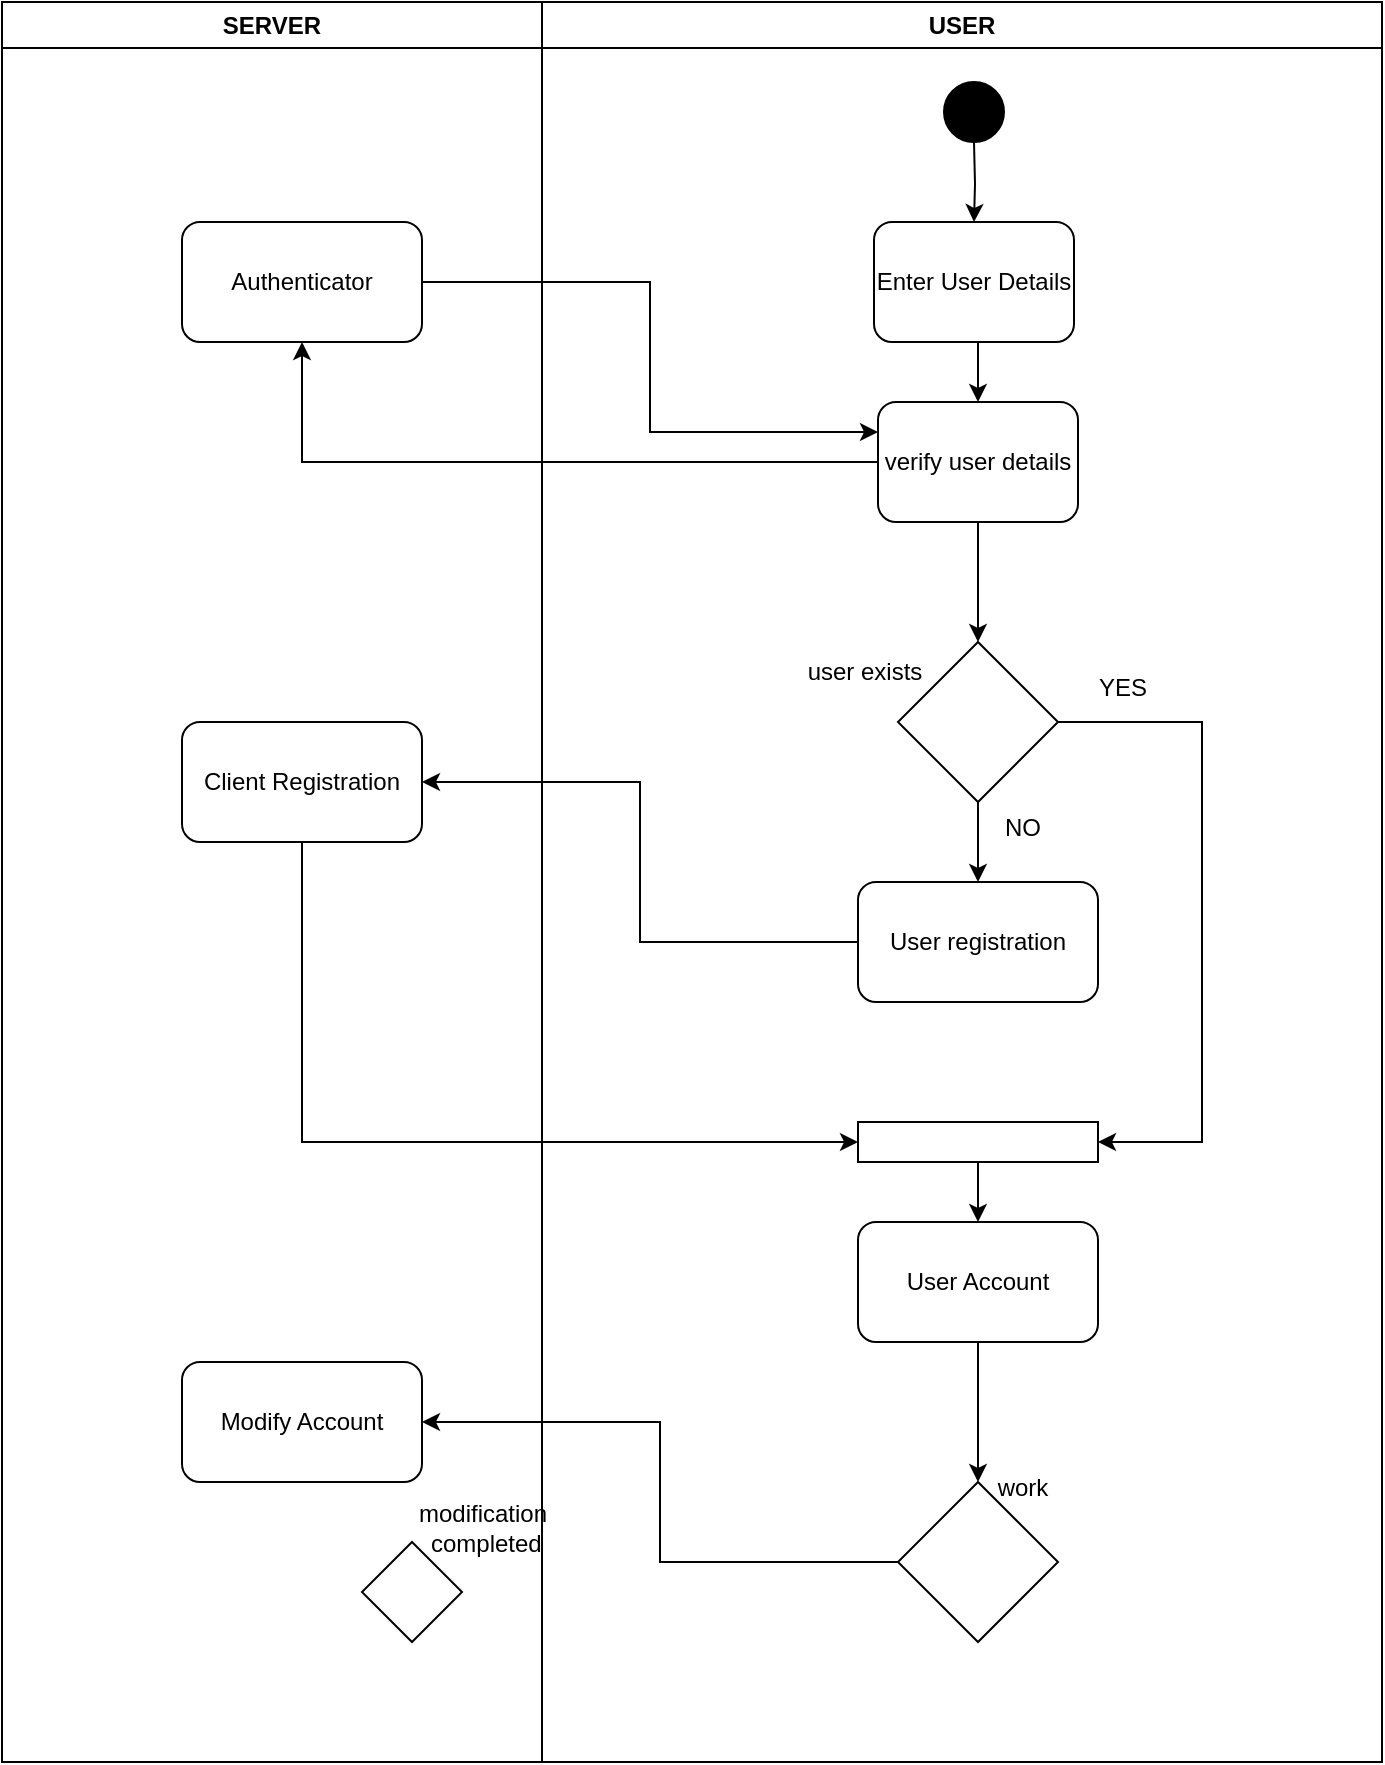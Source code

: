 <mxfile version="24.0.0" type="github">
  <diagram id="prtHgNgQTEPvFCAcTncT" name="Page-1">
    <mxGraphModel dx="1290" dy="605" grid="1" gridSize="10" guides="1" tooltips="1" connect="1" arrows="1" fold="1" page="1" pageScale="1" pageWidth="827" pageHeight="1169" math="0" shadow="0">
      <root>
        <mxCell id="0" />
        <mxCell id="1" parent="0" />
        <mxCell id="Ph-Yry3BAkA_j3NdTSEP-2" value="USER" style="swimlane;whiteSpace=wrap;html=1;" vertex="1" parent="1">
          <mxGeometry x="340" y="120" width="420" height="880" as="geometry" />
        </mxCell>
        <mxCell id="Ph-Yry3BAkA_j3NdTSEP-7" style="edgeStyle=orthogonalEdgeStyle;rounded=0;orthogonalLoop=1;jettySize=auto;html=1;entryX=0.5;entryY=0;entryDx=0;entryDy=0;fontFamily=Helvetica;fontSize=12;fontColor=default;" edge="1" parent="Ph-Yry3BAkA_j3NdTSEP-2" target="Ph-Yry3BAkA_j3NdTSEP-6">
          <mxGeometry relative="1" as="geometry">
            <mxPoint x="216" y="70" as="sourcePoint" />
          </mxGeometry>
        </mxCell>
        <mxCell id="Ph-Yry3BAkA_j3NdTSEP-5" value="" style="ellipse;whiteSpace=wrap;html=1;aspect=fixed;color:black;fillColor=#000000;" vertex="1" parent="Ph-Yry3BAkA_j3NdTSEP-2">
          <mxGeometry x="201" y="40" width="30" height="30" as="geometry" />
        </mxCell>
        <mxCell id="Ph-Yry3BAkA_j3NdTSEP-9" style="edgeStyle=orthogonalEdgeStyle;rounded=0;orthogonalLoop=1;jettySize=auto;html=1;exitX=0.5;exitY=1;exitDx=0;exitDy=0;entryX=0.5;entryY=0;entryDx=0;entryDy=0;fontFamily=Helvetica;fontSize=12;fontColor=default;" edge="1" parent="Ph-Yry3BAkA_j3NdTSEP-2" source="Ph-Yry3BAkA_j3NdTSEP-6" target="Ph-Yry3BAkA_j3NdTSEP-8">
          <mxGeometry relative="1" as="geometry" />
        </mxCell>
        <mxCell id="Ph-Yry3BAkA_j3NdTSEP-6" value="Enter User Details" style="rounded=1;whiteSpace=wrap;html=1;strokeColor=default;align=center;verticalAlign=middle;fontFamily=Helvetica;fontSize=12;fontColor=default;fillColor=default;" vertex="1" parent="Ph-Yry3BAkA_j3NdTSEP-2">
          <mxGeometry x="166" y="110" width="100" height="60" as="geometry" />
        </mxCell>
        <mxCell id="Ph-Yry3BAkA_j3NdTSEP-14" style="edgeStyle=orthogonalEdgeStyle;rounded=0;orthogonalLoop=1;jettySize=auto;html=1;entryX=0.5;entryY=0;entryDx=0;entryDy=0;fontFamily=Helvetica;fontSize=12;fontColor=default;" edge="1" parent="Ph-Yry3BAkA_j3NdTSEP-2" source="Ph-Yry3BAkA_j3NdTSEP-8">
          <mxGeometry relative="1" as="geometry">
            <mxPoint x="218" y="320" as="targetPoint" />
          </mxGeometry>
        </mxCell>
        <mxCell id="Ph-Yry3BAkA_j3NdTSEP-8" value="verify user details" style="rounded=1;whiteSpace=wrap;html=1;strokeColor=default;align=center;verticalAlign=middle;fontFamily=Helvetica;fontSize=12;fontColor=default;fillColor=default;" vertex="1" parent="Ph-Yry3BAkA_j3NdTSEP-2">
          <mxGeometry x="168" y="200" width="100" height="60" as="geometry" />
        </mxCell>
        <mxCell id="Ph-Yry3BAkA_j3NdTSEP-17" style="edgeStyle=orthogonalEdgeStyle;rounded=0;orthogonalLoop=1;jettySize=auto;html=1;entryX=0.5;entryY=0;entryDx=0;entryDy=0;fontFamily=Helvetica;fontSize=12;fontColor=default;" edge="1" parent="Ph-Yry3BAkA_j3NdTSEP-2" source="Ph-Yry3BAkA_j3NdTSEP-13" target="Ph-Yry3BAkA_j3NdTSEP-16">
          <mxGeometry relative="1" as="geometry" />
        </mxCell>
        <mxCell id="Ph-Yry3BAkA_j3NdTSEP-23" style="edgeStyle=orthogonalEdgeStyle;rounded=0;orthogonalLoop=1;jettySize=auto;html=1;entryX=1;entryY=0.5;entryDx=0;entryDy=0;fontFamily=Helvetica;fontSize=12;fontColor=default;" edge="1" parent="Ph-Yry3BAkA_j3NdTSEP-2" source="Ph-Yry3BAkA_j3NdTSEP-13" target="Ph-Yry3BAkA_j3NdTSEP-21">
          <mxGeometry relative="1" as="geometry">
            <Array as="points">
              <mxPoint x="330" y="360" />
              <mxPoint x="330" y="570" />
            </Array>
          </mxGeometry>
        </mxCell>
        <mxCell id="Ph-Yry3BAkA_j3NdTSEP-13" value="" style="rhombus;whiteSpace=wrap;html=1;strokeColor=default;align=center;verticalAlign=middle;fontFamily=Helvetica;fontSize=12;fontColor=default;fillColor=default;" vertex="1" parent="Ph-Yry3BAkA_j3NdTSEP-2">
          <mxGeometry x="178" y="320" width="80" height="80" as="geometry" />
        </mxCell>
        <mxCell id="Ph-Yry3BAkA_j3NdTSEP-16" value="User registration" style="rounded=1;whiteSpace=wrap;html=1;strokeColor=default;align=center;verticalAlign=middle;fontFamily=Helvetica;fontSize=12;fontColor=default;fillColor=default;" vertex="1" parent="Ph-Yry3BAkA_j3NdTSEP-2">
          <mxGeometry x="158" y="440" width="120" height="60" as="geometry" />
        </mxCell>
        <mxCell id="Ph-Yry3BAkA_j3NdTSEP-28" style="edgeStyle=orthogonalEdgeStyle;rounded=0;orthogonalLoop=1;jettySize=auto;html=1;entryX=0.5;entryY=0;entryDx=0;entryDy=0;fontFamily=Helvetica;fontSize=12;fontColor=default;" edge="1" parent="Ph-Yry3BAkA_j3NdTSEP-2" source="Ph-Yry3BAkA_j3NdTSEP-21" target="Ph-Yry3BAkA_j3NdTSEP-27">
          <mxGeometry relative="1" as="geometry" />
        </mxCell>
        <mxCell id="Ph-Yry3BAkA_j3NdTSEP-21" value="" style="rounded=0;whiteSpace=wrap;html=1;strokeColor=default;align=center;verticalAlign=middle;fontFamily=Helvetica;fontSize=12;fontColor=default;fillColor=default;" vertex="1" parent="Ph-Yry3BAkA_j3NdTSEP-2">
          <mxGeometry x="158" y="560" width="120" height="20" as="geometry" />
        </mxCell>
        <mxCell id="Ph-Yry3BAkA_j3NdTSEP-24" value="&lt;div&gt;user exists&lt;/div&gt;" style="text;html=1;align=center;verticalAlign=middle;resizable=0;points=[];autosize=1;strokeColor=none;fillColor=none;fontFamily=Helvetica;fontSize=12;fontColor=default;" vertex="1" parent="Ph-Yry3BAkA_j3NdTSEP-2">
          <mxGeometry x="121" y="320" width="80" height="30" as="geometry" />
        </mxCell>
        <mxCell id="Ph-Yry3BAkA_j3NdTSEP-30" value="" style="edgeStyle=orthogonalEdgeStyle;rounded=0;orthogonalLoop=1;jettySize=auto;html=1;fontFamily=Helvetica;fontSize=12;fontColor=default;entryX=0.5;entryY=0;entryDx=0;entryDy=0;" edge="1" parent="Ph-Yry3BAkA_j3NdTSEP-2" source="Ph-Yry3BAkA_j3NdTSEP-27" target="Ph-Yry3BAkA_j3NdTSEP-31">
          <mxGeometry relative="1" as="geometry">
            <mxPoint x="218" y="740" as="targetPoint" />
          </mxGeometry>
        </mxCell>
        <mxCell id="Ph-Yry3BAkA_j3NdTSEP-27" value="User Account" style="rounded=1;whiteSpace=wrap;html=1;strokeColor=default;align=center;verticalAlign=middle;fontFamily=Helvetica;fontSize=12;fontColor=default;fillColor=default;" vertex="1" parent="Ph-Yry3BAkA_j3NdTSEP-2">
          <mxGeometry x="158" y="610" width="120" height="60" as="geometry" />
        </mxCell>
        <mxCell id="Ph-Yry3BAkA_j3NdTSEP-31" value="" style="rhombus;whiteSpace=wrap;html=1;strokeColor=default;align=center;verticalAlign=middle;fontFamily=Helvetica;fontSize=12;fontColor=default;fillColor=default;" vertex="1" parent="Ph-Yry3BAkA_j3NdTSEP-2">
          <mxGeometry x="178" y="740" width="80" height="80" as="geometry" />
        </mxCell>
        <mxCell id="Ph-Yry3BAkA_j3NdTSEP-3" value="SERVER" style="swimlane;whiteSpace=wrap;html=1;" vertex="1" parent="1">
          <mxGeometry x="70" y="120" width="270" height="880" as="geometry" />
        </mxCell>
        <mxCell id="Ph-Yry3BAkA_j3NdTSEP-10" value="Authenticator" style="rounded=1;whiteSpace=wrap;html=1;strokeColor=default;align=center;verticalAlign=middle;fontFamily=Helvetica;fontSize=12;fontColor=default;fillColor=default;" vertex="1" parent="Ph-Yry3BAkA_j3NdTSEP-3">
          <mxGeometry x="90" y="110" width="120" height="60" as="geometry" />
        </mxCell>
        <mxCell id="Ph-Yry3BAkA_j3NdTSEP-18" value="Client Registration" style="rounded=1;whiteSpace=wrap;html=1;strokeColor=default;align=center;verticalAlign=middle;fontFamily=Helvetica;fontSize=12;fontColor=default;fillColor=default;" vertex="1" parent="Ph-Yry3BAkA_j3NdTSEP-3">
          <mxGeometry x="90" y="360" width="120" height="60" as="geometry" />
        </mxCell>
        <mxCell id="Ph-Yry3BAkA_j3NdTSEP-33" value="Modify Account" style="rounded=1;whiteSpace=wrap;html=1;strokeColor=default;align=center;verticalAlign=middle;fontFamily=Helvetica;fontSize=12;fontColor=default;fillColor=default;" vertex="1" parent="Ph-Yry3BAkA_j3NdTSEP-3">
          <mxGeometry x="90" y="680" width="120" height="60" as="geometry" />
        </mxCell>
        <mxCell id="Ph-Yry3BAkA_j3NdTSEP-35" value="" style="rhombus;whiteSpace=wrap;html=1;strokeColor=default;align=center;verticalAlign=middle;fontFamily=Helvetica;fontSize=12;fontColor=default;fillColor=default;" vertex="1" parent="Ph-Yry3BAkA_j3NdTSEP-3">
          <mxGeometry x="180" y="770" width="50" height="50" as="geometry" />
        </mxCell>
        <mxCell id="Ph-Yry3BAkA_j3NdTSEP-11" style="edgeStyle=orthogonalEdgeStyle;rounded=0;orthogonalLoop=1;jettySize=auto;html=1;entryX=0.5;entryY=1;entryDx=0;entryDy=0;fontFamily=Helvetica;fontSize=12;fontColor=default;" edge="1" parent="1" source="Ph-Yry3BAkA_j3NdTSEP-8" target="Ph-Yry3BAkA_j3NdTSEP-10">
          <mxGeometry relative="1" as="geometry" />
        </mxCell>
        <mxCell id="Ph-Yry3BAkA_j3NdTSEP-12" style="edgeStyle=orthogonalEdgeStyle;rounded=0;orthogonalLoop=1;jettySize=auto;html=1;entryX=0;entryY=0.25;entryDx=0;entryDy=0;fontFamily=Helvetica;fontSize=12;fontColor=default;" edge="1" parent="1" source="Ph-Yry3BAkA_j3NdTSEP-10" target="Ph-Yry3BAkA_j3NdTSEP-8">
          <mxGeometry relative="1" as="geometry" />
        </mxCell>
        <mxCell id="Ph-Yry3BAkA_j3NdTSEP-20" style="edgeStyle=orthogonalEdgeStyle;rounded=0;orthogonalLoop=1;jettySize=auto;html=1;entryX=1;entryY=0.5;entryDx=0;entryDy=0;fontFamily=Helvetica;fontSize=12;fontColor=default;" edge="1" parent="1" source="Ph-Yry3BAkA_j3NdTSEP-16" target="Ph-Yry3BAkA_j3NdTSEP-18">
          <mxGeometry relative="1" as="geometry" />
        </mxCell>
        <mxCell id="Ph-Yry3BAkA_j3NdTSEP-22" style="edgeStyle=orthogonalEdgeStyle;rounded=0;orthogonalLoop=1;jettySize=auto;html=1;entryX=0;entryY=0.5;entryDx=0;entryDy=0;fontFamily=Helvetica;fontSize=12;fontColor=default;" edge="1" parent="1" source="Ph-Yry3BAkA_j3NdTSEP-18" target="Ph-Yry3BAkA_j3NdTSEP-21">
          <mxGeometry relative="1" as="geometry">
            <Array as="points">
              <mxPoint x="220" y="690" />
            </Array>
          </mxGeometry>
        </mxCell>
        <mxCell id="Ph-Yry3BAkA_j3NdTSEP-25" value="NO" style="text;html=1;align=center;verticalAlign=middle;resizable=0;points=[];autosize=1;strokeColor=none;fillColor=none;fontFamily=Helvetica;fontSize=12;fontColor=default;" vertex="1" parent="1">
          <mxGeometry x="560" y="518" width="40" height="30" as="geometry" />
        </mxCell>
        <mxCell id="Ph-Yry3BAkA_j3NdTSEP-26" value="YES" style="text;html=1;align=center;verticalAlign=middle;resizable=0;points=[];autosize=1;strokeColor=none;fillColor=none;fontFamily=Helvetica;fontSize=12;fontColor=default;" vertex="1" parent="1">
          <mxGeometry x="605" y="448" width="50" height="30" as="geometry" />
        </mxCell>
        <mxCell id="Ph-Yry3BAkA_j3NdTSEP-32" value="work" style="text;html=1;align=center;verticalAlign=middle;resizable=0;points=[];autosize=1;strokeColor=none;fillColor=none;fontFamily=Helvetica;fontSize=12;fontColor=default;" vertex="1" parent="1">
          <mxGeometry x="555" y="848" width="50" height="30" as="geometry" />
        </mxCell>
        <mxCell id="Ph-Yry3BAkA_j3NdTSEP-34" style="edgeStyle=orthogonalEdgeStyle;rounded=0;orthogonalLoop=1;jettySize=auto;html=1;entryX=1;entryY=0.5;entryDx=0;entryDy=0;fontFamily=Helvetica;fontSize=12;fontColor=default;" edge="1" parent="1" source="Ph-Yry3BAkA_j3NdTSEP-31" target="Ph-Yry3BAkA_j3NdTSEP-33">
          <mxGeometry relative="1" as="geometry" />
        </mxCell>
        <mxCell id="Ph-Yry3BAkA_j3NdTSEP-36" value="&lt;div&gt;modification&lt;/div&gt;&lt;div&gt;&amp;nbsp;completed&lt;/div&gt;" style="text;html=1;align=center;verticalAlign=middle;resizable=0;points=[];autosize=1;strokeColor=none;fillColor=none;fontFamily=Helvetica;fontSize=12;fontColor=default;" vertex="1" parent="1">
          <mxGeometry x="265" y="863" width="90" height="40" as="geometry" />
        </mxCell>
      </root>
    </mxGraphModel>
  </diagram>
</mxfile>
